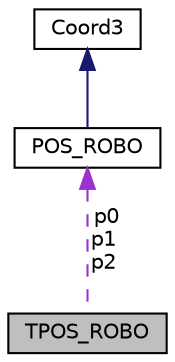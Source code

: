 digraph "TPOS_ROBO"
{
  edge [fontname="Helvetica",fontsize="10",labelfontname="Helvetica",labelfontsize="10"];
  node [fontname="Helvetica",fontsize="10",shape=record];
  Node1 [label="TPOS_ROBO",height=0.2,width=0.4,color="black", fillcolor="grey75", style="filled", fontcolor="black"];
  Node2 -> Node1 [dir="back",color="darkorchid3",fontsize="10",style="dashed",label=" p0\np1\np2" ];
  Node2 [label="POS_ROBO",height=0.2,width=0.4,color="black", fillcolor="white", style="filled",URL="$structPOS__ROBO.html"];
  Node3 -> Node2 [dir="back",color="midnightblue",fontsize="10",style="solid"];
  Node3 [label="Coord3",height=0.2,width=0.4,color="black", fillcolor="white", style="filled",URL="$structCoord3.html"];
}
